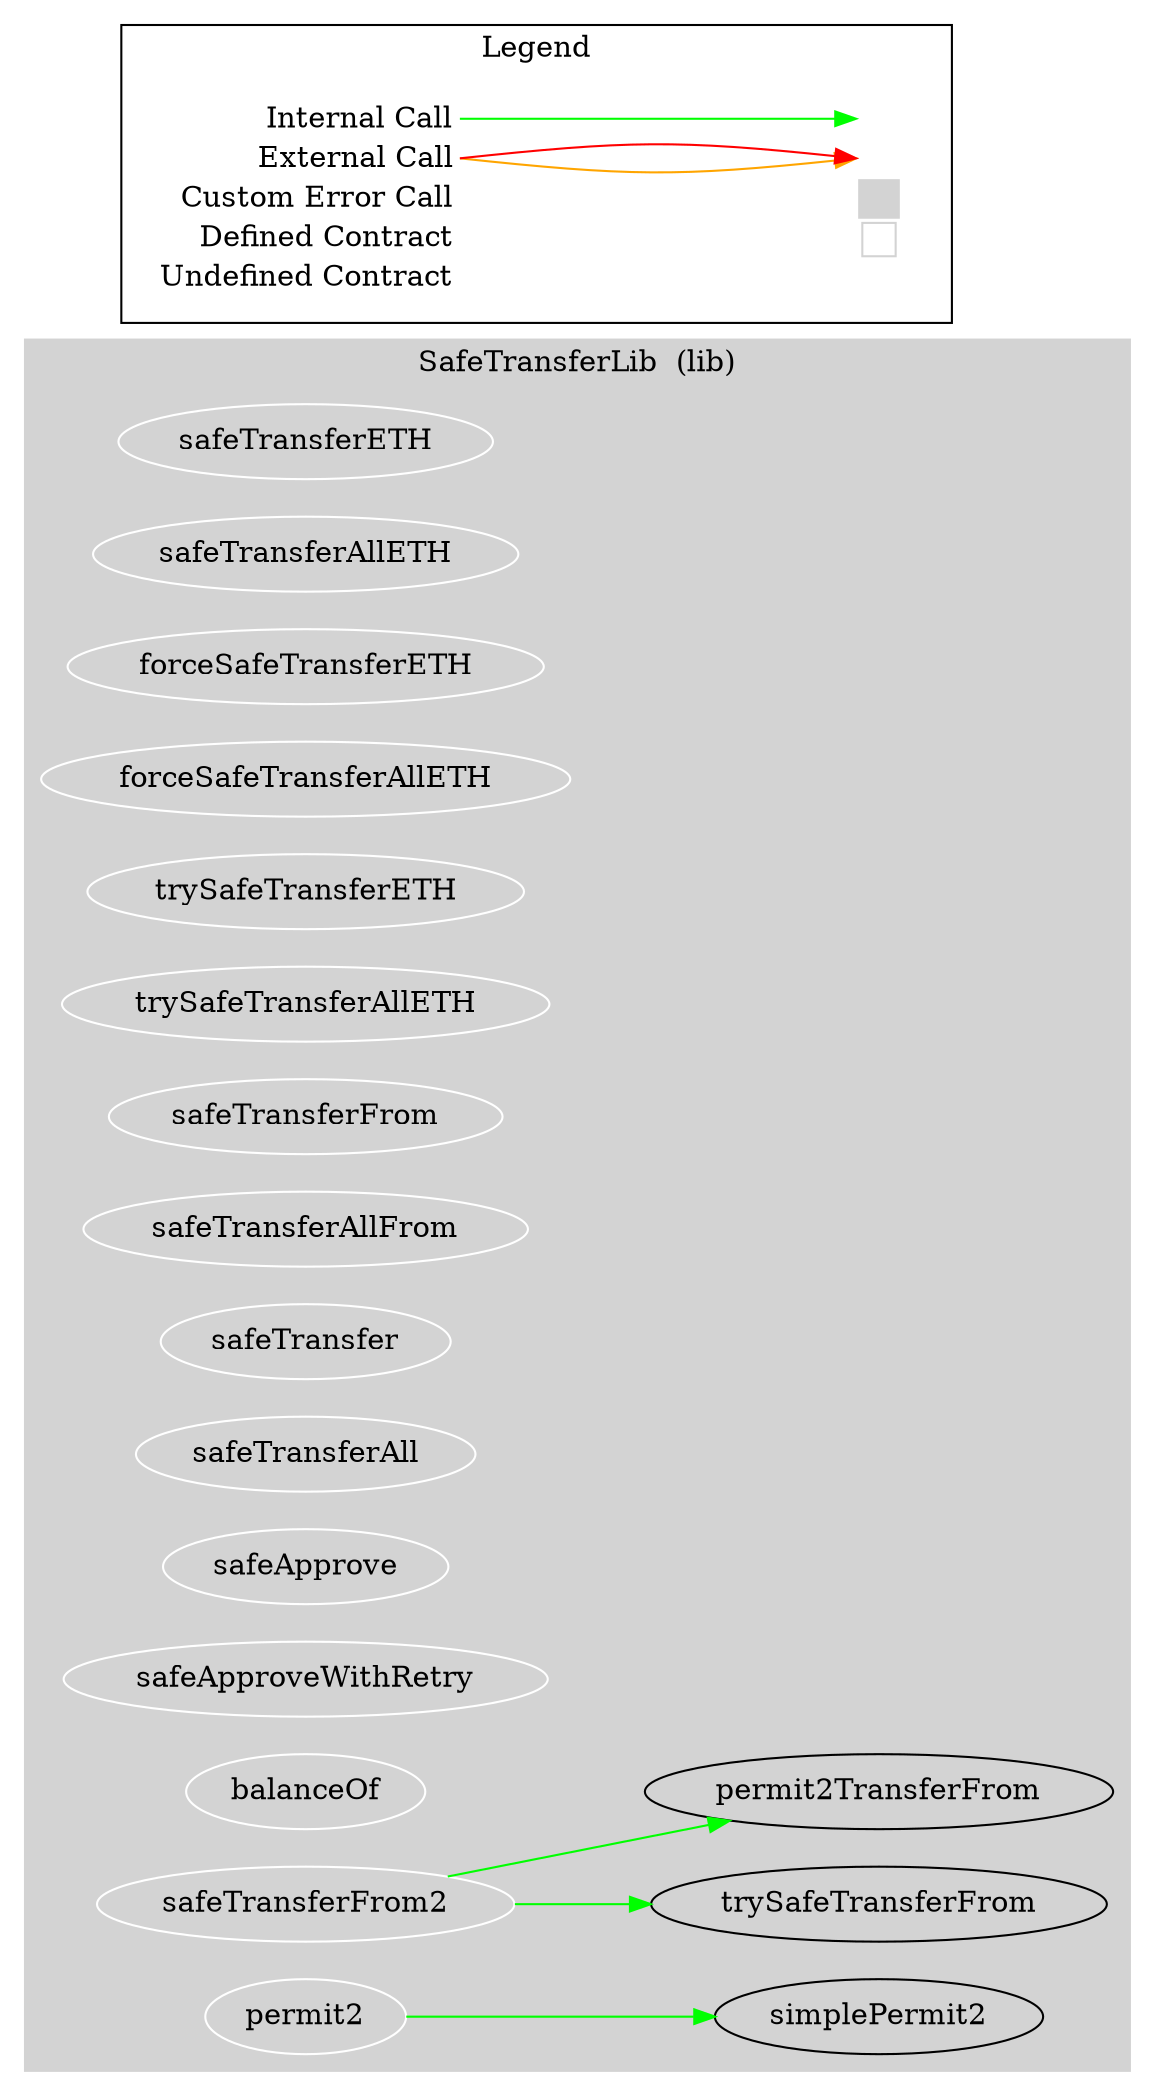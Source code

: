 digraph G {
  graph [ ratio = "auto", page = "100", compound =true ];
subgraph "clusterSafeTransferLib" {
  graph [ label = "SafeTransferLib  (lib)", color = "lightgray", style = "filled", bgcolor = "lightgray" ];
  "SafeTransferLib.safeTransferETH" [ label = "safeTransferETH", color = "white" ];
  "SafeTransferLib.safeTransferAllETH" [ label = "safeTransferAllETH", color = "white" ];
  "SafeTransferLib.forceSafeTransferETH" [ label = "forceSafeTransferETH", color = "white" ];
  "SafeTransferLib.forceSafeTransferAllETH" [ label = "forceSafeTransferAllETH", color = "white" ];
  "SafeTransferLib.trySafeTransferETH" [ label = "trySafeTransferETH", color = "white" ];
  "SafeTransferLib.trySafeTransferAllETH" [ label = "trySafeTransferAllETH", color = "white" ];
  "SafeTransferLib.safeTransferFrom" [ label = "safeTransferFrom", color = "white" ];
  "SafeTransferLib.trySafeTransferFrom" [ label = "trySafeTransferFrom" ];
  "SafeTransferLib.safeTransferAllFrom" [ label = "safeTransferAllFrom", color = "white" ];
  "SafeTransferLib.safeTransfer" [ label = "safeTransfer", color = "white" ];
  "SafeTransferLib.safeTransferAll" [ label = "safeTransferAll", color = "white" ];
  "SafeTransferLib.safeApprove" [ label = "safeApprove", color = "white" ];
  "SafeTransferLib.safeApproveWithRetry" [ label = "safeApproveWithRetry", color = "white" ];
  "SafeTransferLib.balanceOf" [ label = "balanceOf", color = "white" ];
  "SafeTransferLib.safeTransferFrom2" [ label = "safeTransferFrom2", color = "white" ];
  "SafeTransferLib.permit2TransferFrom" [ label = "permit2TransferFrom" ];
  "SafeTransferLib.permit2" [ label = "permit2", color = "white" ];
  "SafeTransferLib.simplePermit2" [ label = "simplePermit2" ];
}

  "SafeTransferLib.safeTransferFrom2";
  "SafeTransferLib.trySafeTransferFrom";
  "SafeTransferLib.permit2TransferFrom";
  "SafeTransferLib.permit2";
  "SafeTransferLib.simplePermit2";
  "SafeTransferLib.safeTransferFrom2" -> "SafeTransferLib.trySafeTransferFrom" [ color = "green" ];
  "SafeTransferLib.safeTransferFrom2" -> "SafeTransferLib.permit2TransferFrom" [ color = "green" ];
  "SafeTransferLib.permit2" -> "SafeTransferLib.simplePermit2" [ color = "green" ];


rankdir=LR
node [shape=plaintext]
subgraph cluster_01 { 
label = "Legend";
key [label=<<table border="0" cellpadding="2" cellspacing="0" cellborder="0">
  <tr><td align="right" port="i1">Internal Call</td></tr>
  <tr><td align="right" port="i2">External Call</td></tr>
  <tr><td align="right" port="i2">Custom Error Call</td></tr>
  <tr><td align="right" port="i3">Defined Contract</td></tr>
  <tr><td align="right" port="i4">Undefined Contract</td></tr>
  </table>>]
key2 [label=<<table border="0" cellpadding="2" cellspacing="0" cellborder="0">
  <tr><td port="i1">&nbsp;&nbsp;&nbsp;</td></tr>
  <tr><td port="i2">&nbsp;&nbsp;&nbsp;</td></tr>
  <tr><td port="i3" bgcolor="lightgray">&nbsp;&nbsp;&nbsp;</td></tr>
  <tr><td port="i4">
    <table border="1" cellborder="0" cellspacing="0" cellpadding="7" color="lightgray">
      <tr>
       <td></td>
      </tr>
     </table>
  </td></tr>
  </table>>]
key:i1:e -> key2:i1:w [color="green"]
key:i2:e -> key2:i2:w [color="orange"]
key:i2:e -> key2:i2:w [color="red"]
}
}

